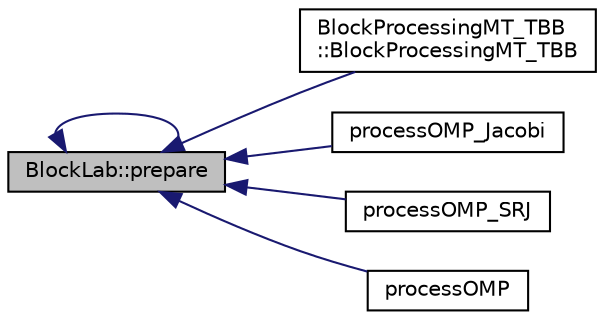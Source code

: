 digraph "BlockLab::prepare"
{
  edge [fontname="Helvetica",fontsize="10",labelfontname="Helvetica",labelfontsize="10"];
  node [fontname="Helvetica",fontsize="10",shape=record];
  rankdir="LR";
  Node1 [label="BlockLab::prepare",height=0.2,width=0.4,color="black", fillcolor="grey75", style="filled", fontcolor="black"];
  Node1 -> Node1 [dir="back",color="midnightblue",fontsize="10",style="solid",fontname="Helvetica"];
  Node1 -> Node2 [dir="back",color="midnightblue",fontsize="10",style="solid",fontname="Helvetica"];
  Node2 [label="BlockProcessingMT_TBB\l::BlockProcessingMT_TBB",height=0.2,width=0.4,color="black", fillcolor="white", style="filled",URL="$class_block_processing_m_t___t_b_b.html#ab593a07d303a80c94ad90df501d82dad"];
  Node1 -> Node3 [dir="back",color="midnightblue",fontsize="10",style="solid",fontname="Helvetica"];
  Node3 [label="processOMP_Jacobi",height=0.2,width=0.4,color="black", fillcolor="white", style="filled",URL="$_operator_var_coeff_poisson_8h.html#adaa64d9e0d164e370f0b41f9fd6fdae3"];
  Node1 -> Node4 [dir="back",color="midnightblue",fontsize="10",style="solid",fontname="Helvetica"];
  Node4 [label="processOMP_SRJ",height=0.2,width=0.4,color="black", fillcolor="white", style="filled",URL="$_operator_var_coeff_poisson_8h.html#a603b63ea0db2671b21f2430455767dde"];
  Node1 -> Node5 [dir="back",color="midnightblue",fontsize="10",style="solid",fontname="Helvetica"];
  Node5 [label="processOMP",height=0.2,width=0.4,color="black", fillcolor="white", style="filled",URL="$_process_operators_o_m_p_8h.html#aa0d37f975cec915d3a922933cfbb92da"];
}
